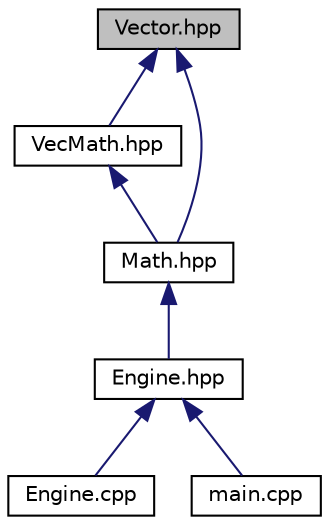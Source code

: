 digraph "Vector.hpp"
{
  edge [fontname="Helvetica",fontsize="10",labelfontname="Helvetica",labelfontsize="10"];
  node [fontname="Helvetica",fontsize="10",shape=record];
  Node9 [label="Vector.hpp",height=0.2,width=0.4,color="black", fillcolor="grey75", style="filled", fontcolor="black"];
  Node9 -> Node10 [dir="back",color="midnightblue",fontsize="10",style="solid"];
  Node10 [label="VecMath.hpp",height=0.2,width=0.4,color="black", fillcolor="white", style="filled",URL="$_vec_math_8hpp.html"];
  Node10 -> Node11 [dir="back",color="midnightblue",fontsize="10",style="solid"];
  Node11 [label="Math.hpp",height=0.2,width=0.4,color="black", fillcolor="white", style="filled",URL="$_math_8hpp.html"];
  Node11 -> Node12 [dir="back",color="midnightblue",fontsize="10",style="solid"];
  Node12 [label="Engine.hpp",height=0.2,width=0.4,color="black", fillcolor="white", style="filled",URL="$_engine_8hpp.html"];
  Node12 -> Node13 [dir="back",color="midnightblue",fontsize="10",style="solid"];
  Node13 [label="Engine.cpp",height=0.2,width=0.4,color="black", fillcolor="white", style="filled",URL="$_engine_8cpp.html"];
  Node12 -> Node14 [dir="back",color="midnightblue",fontsize="10",style="solid"];
  Node14 [label="main.cpp",height=0.2,width=0.4,color="black", fillcolor="white", style="filled",URL="$main_8cpp.html"];
  Node9 -> Node11 [dir="back",color="midnightblue",fontsize="10",style="solid"];
}
